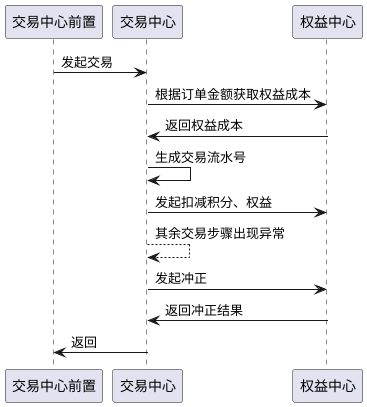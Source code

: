 @startuml
交易中心前置 -> 交易中心: 发起交易
交易中心 -> 权益中心: 根据订单金额获取权益成本
权益中心 -> 交易中心: 返回权益成本
交易中心 -> 交易中心: 生成交易流水号
交易中心 -> 权益中心: 发起扣减积分、权益
交易中心 --> 交易中心: 其余交易步骤出现异常
交易中心 -> 权益中心: 发起冲正
权益中心 -> 交易中心: 返回冲正结果
交易中心 -> 交易中心前置: 返回
@enduml